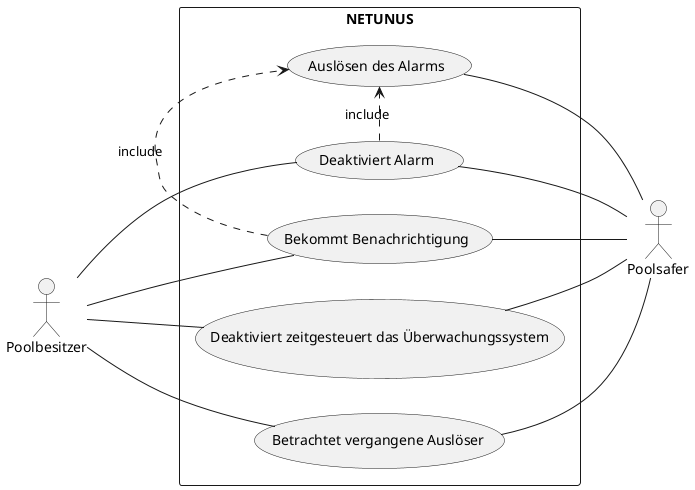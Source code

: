 @startuml
left to right direction
actor Poolbesitzer
actor Poolsafer
rectangle NETUNUS{
    Poolbesitzer -- (Bekommt Benachrichtigung)
    Poolbesitzer -- (Deaktiviert Alarm)
    Poolbesitzer -- (Deaktiviert zeitgesteuert das Überwachungssystem)
    Poolbesitzer -- (Betrachtet vergangene Auslöser)
    (Deaktiviert Alarm) .> (Auslösen des Alarms) : include
    (Bekommt Benachrichtigung) -- Poolsafer
    (Bekommt Benachrichtigung) .> (Auslösen des Alarms) : include
    (Deaktiviert Alarm) -- Poolsafer
    (Deaktiviert zeitgesteuert das Überwachungssystem) -- Poolsafer
    (Betrachtet vergangene Auslöser) -- Poolsafer
    (Auslösen des Alarms) -- Poolsafer
}
@enduml